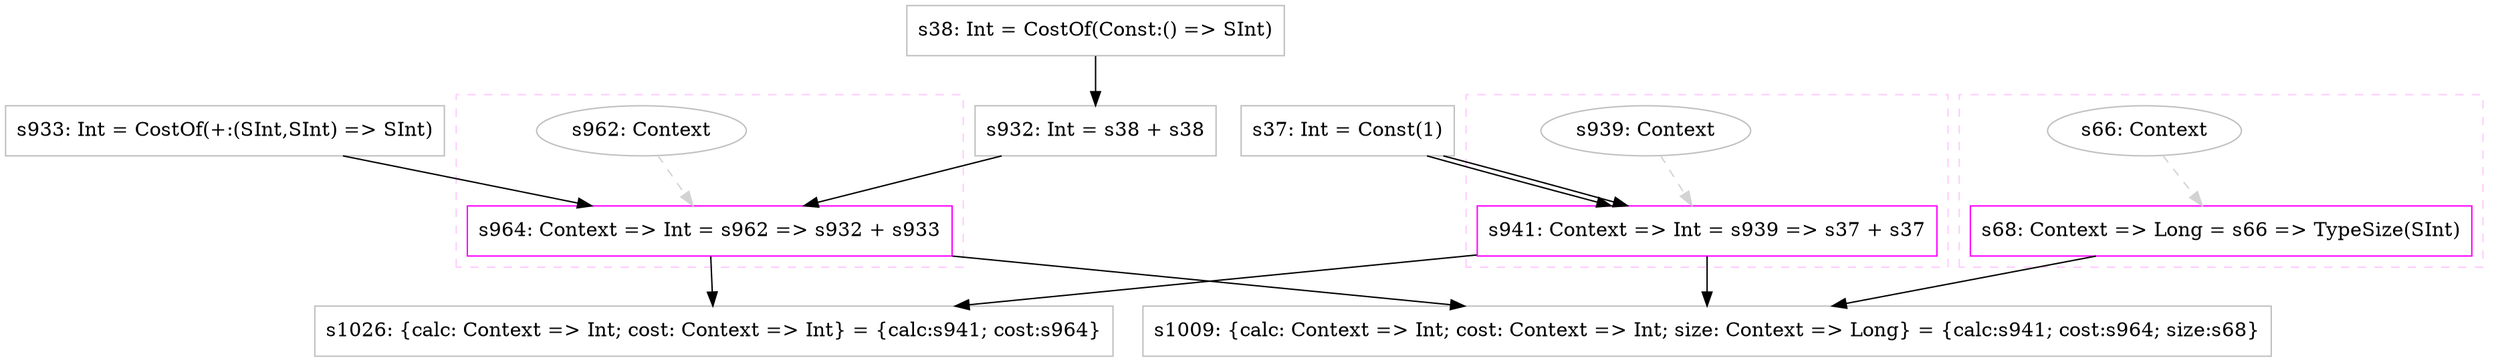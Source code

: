 digraph "one+one" {
concentrate=true
node [style=filled, fillcolor=orangered]

"s37" [
label="s37: Int = Const(1)"
shape=box, color=gray, tooltip="s37:Int", style=filled, fillcolor=white
]
subgraph cluster_s941 {
style=dashed; color="#FFCCFF"
"s939" [
label="s939: Context"
shape=oval, color=gray, tooltip="s939:Context", style=filled, fillcolor=white
]
"s941" [
label="s941: Context => Int = s939 => s37 + s37"
shape=box, color=magenta, tooltip="s941:Context => Int", style=filled, fillcolor=white
]
{rank=source; s939}
{rank=sink; s941}
}
"s38" [
label="s38: Int = CostOf(Const:() => SInt)"
shape=box, color=gray, tooltip="s38:Int", style=filled, fillcolor=white
]
"s932" [
label="s932: Int = s38 + s38"
shape=box, color=gray, tooltip="s932:Int", style=filled, fillcolor=white
]
"s933" [
label="s933: Int = CostOf(+:(SInt,SInt) => SInt)"
shape=box, color=gray, tooltip="s933:Int", style=filled, fillcolor=white
]
subgraph cluster_s964 {
style=dashed; color="#FFCCFF"
"s962" [
label="s962: Context"
shape=oval, color=gray, tooltip="s962:Context", style=filled, fillcolor=white
]
"s964" [
label="s964: Context => Int = s962 => s932 + s933"
shape=box, color=magenta, tooltip="s964:Context => Int", style=filled, fillcolor=white
]
{rank=source; s962}
{rank=sink; s964}
}
subgraph cluster_s68 {
style=dashed; color="#FFCCFF"
"s66" [
label="s66: Context"
shape=oval, color=gray, tooltip="s66:Context", style=filled, fillcolor=white
]
"s68" [
label="s68: Context => Long = s66 => TypeSize(SInt)"
shape=box, color=magenta, tooltip="s68:Context => Long", style=filled, fillcolor=white
]
{rank=source; s66}
{rank=sink; s68}
}
"s1009" [
label="s1009: {calc: Context => Int; cost: Context => Int; size: Context => Long} = {calc:s941; cost:s964; size:s68}"
shape=box, color=gray, tooltip="s1009:{calc: Context => Int; cost: Context => Int; size: Context => Long}", style=filled, fillcolor=white
]
"s1026" [
label="s1026: {calc: Context => Int; cost: Context => Int} = {calc:s941; cost:s964}"
shape=box, color=gray, tooltip="s1026:{calc: Context => Int; cost: Context => Int}", style=filled, fillcolor=white
]
"s939" -> "s941" [style=dashed, color=lightgray, weight=0]
"s37" -> "s941" [style=solid]
"s37" -> "s941" [style=solid]
"s941" -> "s1026" [style=solid]
"s964" -> "s1026" [style=solid]
"s962" -> "s964" [style=dashed, color=lightgray, weight=0]
"s932" -> "s964" [style=solid]
"s933" -> "s964" [style=solid]
"s38" -> "s932" [style=solid]
"s38" -> "s932" [style=solid]
"s66" -> "s68" [style=dashed, color=lightgray, weight=0]
"s941" -> "s1009" [style=solid]
"s964" -> "s1009" [style=solid]
"s68" -> "s1009" [style=solid]
}

